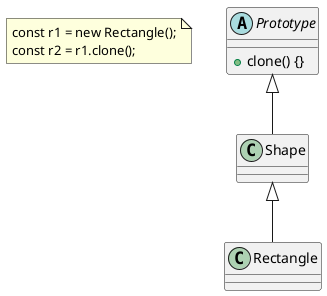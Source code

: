@startuml
note as n1
const r1 = new Rectangle();
const r2 = r1.clone();
end note

abstract Prototype {
    + clone() {}
}

class Shape extends Prototype {
}

class Rectangle extends Shape {
}
@enduml
